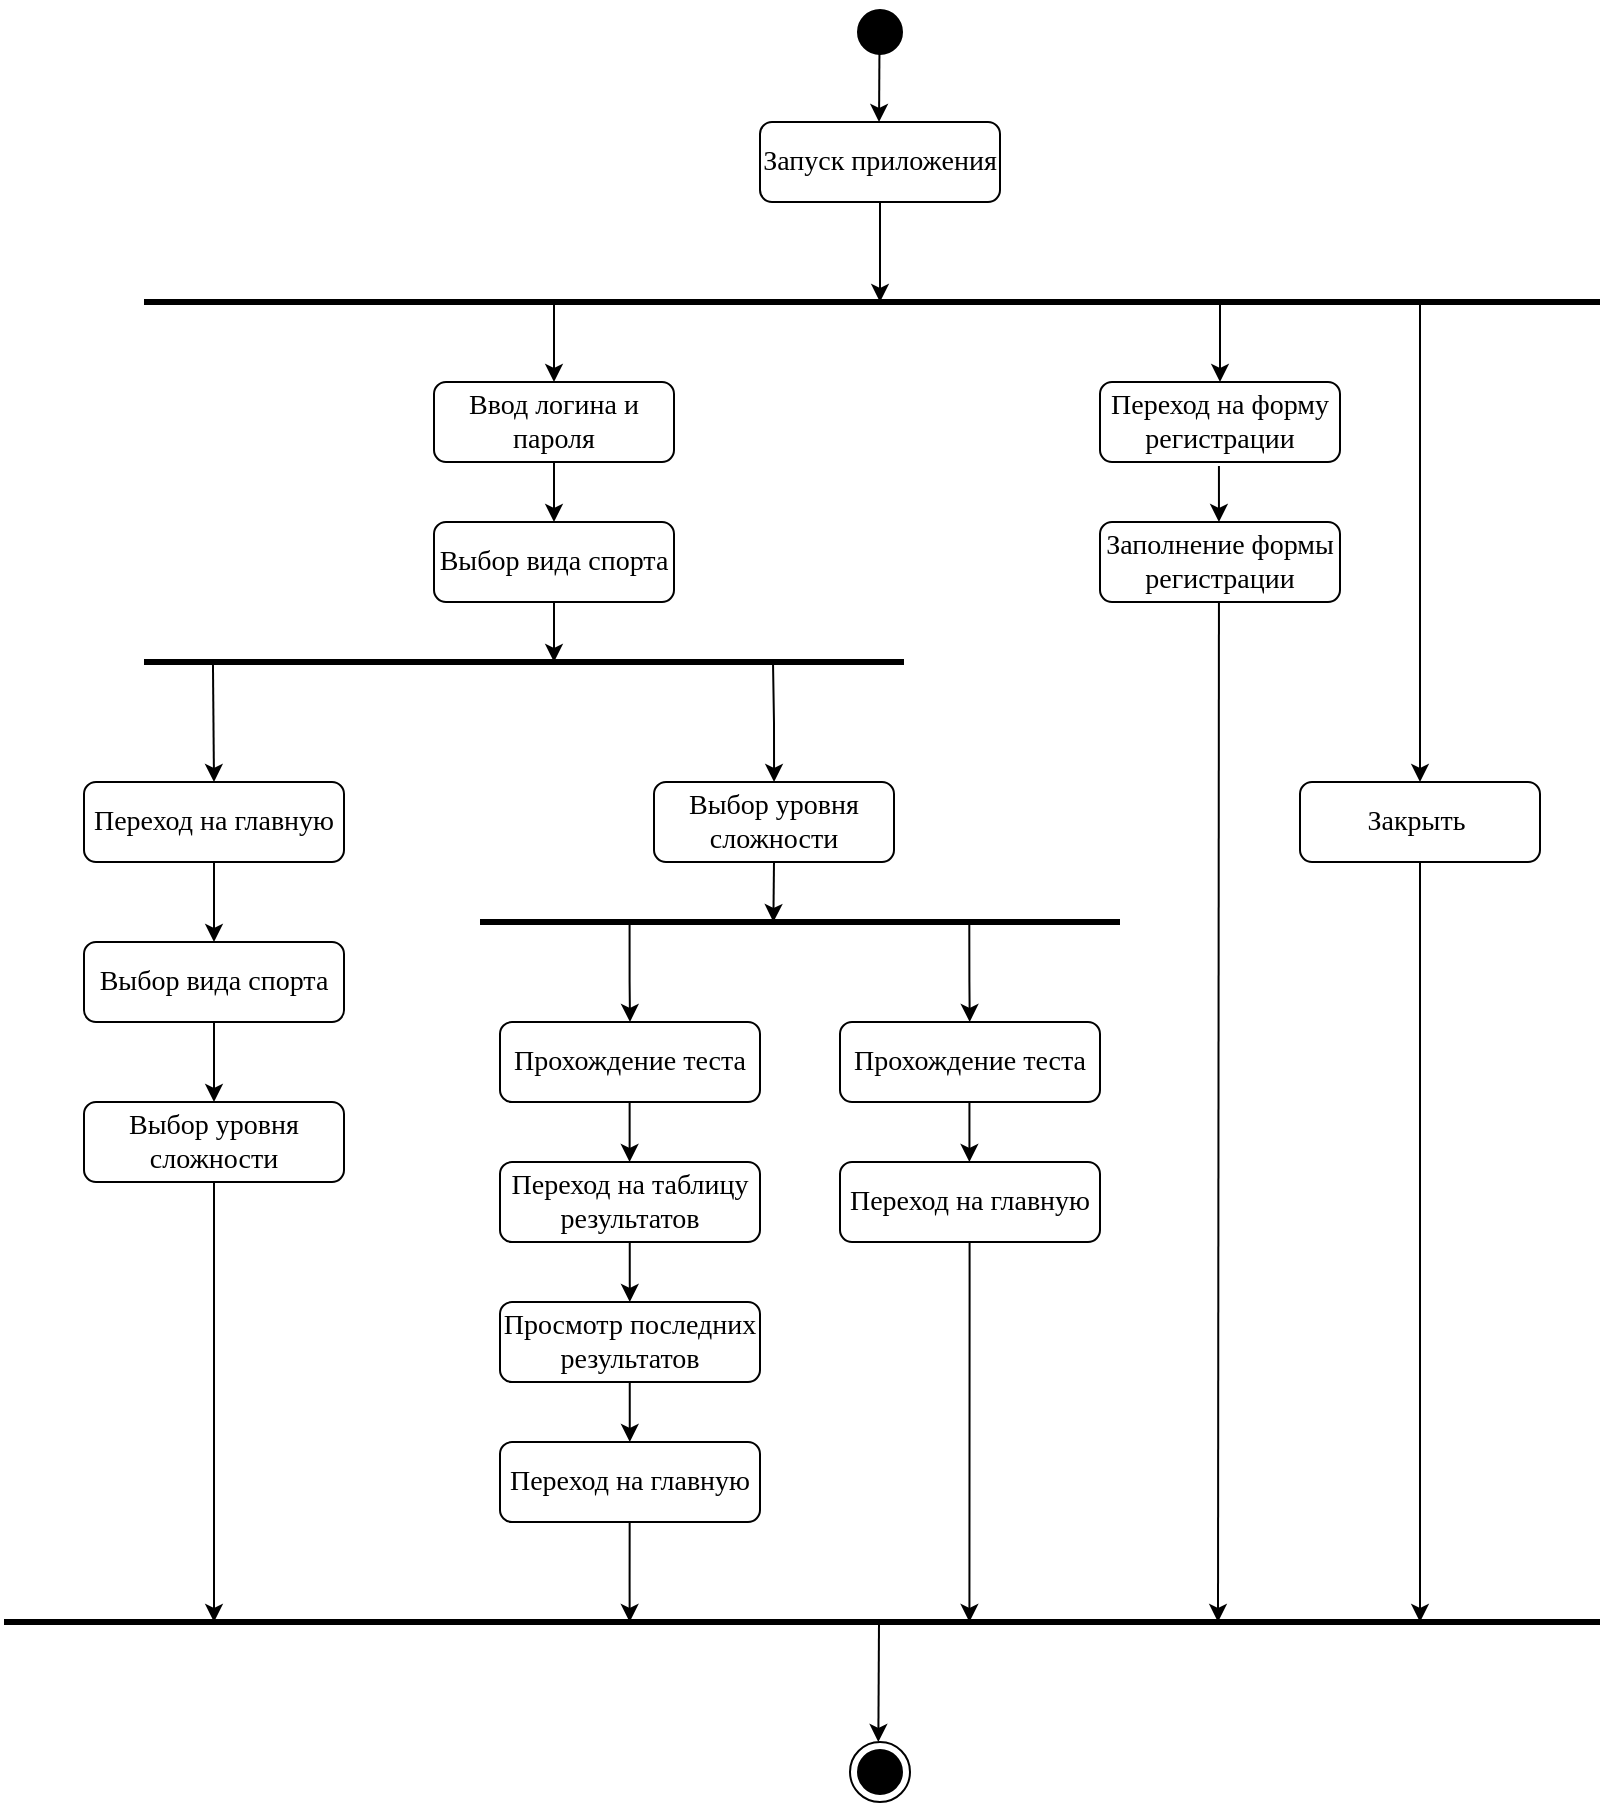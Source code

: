 <mxfile version="24.6.4" type="device">
  <diagram name="Страница — 1" id="5kC3Cpyvnu6QeoXJpi74">
    <mxGraphModel dx="2804" dy="1398" grid="1" gridSize="10" guides="1" tooltips="1" connect="1" arrows="1" fold="1" page="1" pageScale="1" pageWidth="1654" pageHeight="1169" math="0" shadow="0">
      <root>
        <mxCell id="0" />
        <mxCell id="1" parent="0" />
        <mxCell id="fEQkgEAzqheEavTyTYno-1" value="" style="ellipse;html=1;shape=startState;fillColor=#000000;strokeColor=#000000;fontFamily=isocpeur;fontSize=14;" parent="1" vertex="1">
          <mxGeometry x="905" y="100" width="30" height="30" as="geometry" />
        </mxCell>
        <mxCell id="fEQkgEAzqheEavTyTYno-4" value="&lt;font style=&quot;vertical-align: inherit; font-size: 14px;&quot;&gt;&lt;font style=&quot;vertical-align: inherit; font-size: 14px;&quot;&gt;Запуск приложения&lt;/font&gt;&lt;/font&gt;" style="rounded=1;whiteSpace=wrap;html=1;fontFamily=isocpeur;fontSize=14;" parent="1" vertex="1">
          <mxGeometry x="860" y="160" width="120" height="40" as="geometry" />
        </mxCell>
        <mxCell id="fEQkgEAzqheEavTyTYno-5" value="" style="endArrow=classic;html=1;rounded=0;fontFamily=isocpeur;fontSize=14;" parent="1" edge="1">
          <mxGeometry width="50" height="50" relative="1" as="geometry">
            <mxPoint x="920" y="200" as="sourcePoint" />
            <mxPoint x="920" y="250" as="targetPoint" />
          </mxGeometry>
        </mxCell>
        <mxCell id="fEQkgEAzqheEavTyTYno-6" value="" style="endArrow=none;html=1;rounded=0;strokeWidth=3;fontFamily=isocpeur;fontSize=14;" parent="1" edge="1">
          <mxGeometry width="50" height="50" relative="1" as="geometry">
            <mxPoint x="552" y="250" as="sourcePoint" />
            <mxPoint x="1280" y="250" as="targetPoint" />
            <Array as="points">
              <mxPoint x="767" y="250" />
            </Array>
          </mxGeometry>
        </mxCell>
        <mxCell id="fEQkgEAzqheEavTyTYno-7" value="" style="endArrow=classic;html=1;rounded=0;entryX=0.5;entryY=0;entryDx=0;entryDy=0;fontFamily=isocpeur;fontSize=14;" parent="1" target="fEQkgEAzqheEavTyTYno-8" edge="1">
          <mxGeometry width="50" height="50" relative="1" as="geometry">
            <mxPoint x="757" y="250" as="sourcePoint" />
            <mxPoint x="756.83" y="310" as="targetPoint" />
          </mxGeometry>
        </mxCell>
        <mxCell id="fEQkgEAzqheEavTyTYno-8" value="&lt;font style=&quot;vertical-align: inherit; font-size: 14px;&quot;&gt;&lt;font style=&quot;vertical-align: inherit; font-size: 14px;&quot;&gt;Ввод логина и пароля&lt;/font&gt;&lt;/font&gt;" style="rounded=1;whiteSpace=wrap;html=1;fontFamily=isocpeur;fontSize=14;" parent="1" vertex="1">
          <mxGeometry x="697" y="290" width="120" height="40" as="geometry" />
        </mxCell>
        <mxCell id="fEQkgEAzqheEavTyTYno-9" value="&lt;font style=&quot;vertical-align: inherit; font-size: 14px;&quot;&gt;&lt;font style=&quot;vertical-align: inherit; font-size: 14px;&quot;&gt;Выбор вида спорта&lt;/font&gt;&lt;/font&gt;" style="rounded=1;whiteSpace=wrap;html=1;fontFamily=isocpeur;fontSize=14;" parent="1" vertex="1">
          <mxGeometry x="697" y="360" width="120" height="40" as="geometry" />
        </mxCell>
        <mxCell id="fEQkgEAzqheEavTyTYno-10" value="" style="endArrow=classic;html=1;rounded=0;exitX=0.5;exitY=1;exitDx=0;exitDy=0;entryX=0.5;entryY=0;entryDx=0;entryDy=0;fontFamily=isocpeur;fontSize=14;" parent="1" source="fEQkgEAzqheEavTyTYno-8" target="fEQkgEAzqheEavTyTYno-9" edge="1">
          <mxGeometry width="50" height="50" relative="1" as="geometry">
            <mxPoint x="787" y="367.368" as="sourcePoint" />
            <mxPoint x="752" y="360" as="targetPoint" />
          </mxGeometry>
        </mxCell>
        <mxCell id="fEQkgEAzqheEavTyTYno-11" value="" style="endArrow=classic;html=1;rounded=0;exitX=0.5;exitY=1;exitDx=0;exitDy=0;fontFamily=isocpeur;fontSize=14;" parent="1" source="fEQkgEAzqheEavTyTYno-9" edge="1">
          <mxGeometry width="50" height="50" relative="1" as="geometry">
            <mxPoint x="752" y="430" as="sourcePoint" />
            <mxPoint x="757" y="430" as="targetPoint" />
          </mxGeometry>
        </mxCell>
        <mxCell id="fEQkgEAzqheEavTyTYno-12" value="&lt;font style=&quot;vertical-align: inherit; font-size: 14px;&quot;&gt;&lt;font style=&quot;vertical-align: inherit; font-size: 14px;&quot;&gt;Выбор уровня сложности&lt;/font&gt;&lt;/font&gt;" style="rounded=1;whiteSpace=wrap;html=1;fontFamily=isocpeur;fontSize=14;" parent="1" vertex="1">
          <mxGeometry x="807" y="490" width="120" height="40" as="geometry" />
        </mxCell>
        <mxCell id="fEQkgEAzqheEavTyTYno-13" value="" style="endArrow=classic;html=1;rounded=0;fontFamily=isocpeur;fontSize=14;" parent="1" edge="1">
          <mxGeometry width="50" height="50" relative="1" as="geometry">
            <mxPoint x="867" y="530" as="sourcePoint" />
            <mxPoint x="866.69" y="560" as="targetPoint" />
          </mxGeometry>
        </mxCell>
        <mxCell id="fEQkgEAzqheEavTyTYno-22" value="" style="endArrow=none;html=1;rounded=0;strokeWidth=3;fontFamily=isocpeur;fontSize=14;" parent="1" edge="1">
          <mxGeometry width="50" height="50" relative="1" as="geometry">
            <mxPoint x="482" y="910" as="sourcePoint" />
            <mxPoint x="1280" y="910" as="targetPoint" />
            <Array as="points">
              <mxPoint x="757" y="910" />
            </Array>
          </mxGeometry>
        </mxCell>
        <mxCell id="fEQkgEAzqheEavTyTYno-23" value="" style="endArrow=classic;html=1;rounded=0;fontFamily=isocpeur;fontSize=14;" parent="1" edge="1">
          <mxGeometry width="50" height="50" relative="1" as="geometry">
            <mxPoint x="919.5" y="910" as="sourcePoint" />
            <mxPoint x="919.17" y="970" as="targetPoint" />
          </mxGeometry>
        </mxCell>
        <mxCell id="fEQkgEAzqheEavTyTYno-24" value="" style="ellipse;html=1;shape=endState;fillColor=#000000;strokeColor=#000000;fontFamily=isocpeur;fontSize=14;" parent="1" vertex="1">
          <mxGeometry x="905" y="970" width="30" height="30" as="geometry" />
        </mxCell>
        <mxCell id="HJr6GPlAKSSmz4tdUz1R-1" value="" style="endArrow=classic;html=1;rounded=0;fontFamily=isocpeur;fontSize=14;" parent="1" edge="1">
          <mxGeometry width="50" height="50" relative="1" as="geometry">
            <mxPoint x="1190" y="250" as="sourcePoint" />
            <mxPoint x="1190" y="490" as="targetPoint" />
          </mxGeometry>
        </mxCell>
        <mxCell id="HJr6GPlAKSSmz4tdUz1R-2" value="Закрыть&amp;nbsp;" style="rounded=1;whiteSpace=wrap;html=1;fontFamily=isocpeur;fontSize=14;" parent="1" vertex="1">
          <mxGeometry x="1130" y="490" width="120" height="40" as="geometry" />
        </mxCell>
        <mxCell id="HJr6GPlAKSSmz4tdUz1R-3" value="" style="endArrow=classic;html=1;rounded=0;exitX=0.5;exitY=1;exitDx=0;exitDy=0;fontFamily=isocpeur;fontSize=14;" parent="1" source="HJr6GPlAKSSmz4tdUz1R-2" edge="1">
          <mxGeometry width="50" height="50" relative="1" as="geometry">
            <mxPoint x="1190" y="680" as="sourcePoint" />
            <mxPoint x="1190" y="910" as="targetPoint" />
          </mxGeometry>
        </mxCell>
        <mxCell id="I5XyAoR5w10ObViiaBm_-1" value="" style="endArrow=classic;html=1;rounded=0;fontFamily=isocpeur;fontSize=14;" edge="1" parent="1">
          <mxGeometry width="50" height="50" relative="1" as="geometry">
            <mxPoint x="919.75" y="120" as="sourcePoint" />
            <mxPoint x="919.52" y="160" as="targetPoint" />
          </mxGeometry>
        </mxCell>
        <mxCell id="I5XyAoR5w10ObViiaBm_-8" value="Переход на таблицу результатов" style="rounded=1;whiteSpace=wrap;html=1;fontFamily=isocpeur;fontSize=14;" vertex="1" parent="1">
          <mxGeometry x="730" y="680" width="130" height="40" as="geometry" />
        </mxCell>
        <mxCell id="I5XyAoR5w10ObViiaBm_-9" value="&lt;font style=&quot;vertical-align: inherit; font-size: 14px;&quot;&gt;&lt;font style=&quot;vertical-align: inherit; font-size: 14px;&quot;&gt;Переход на главную&lt;/font&gt;&lt;/font&gt;" style="rounded=1;whiteSpace=wrap;html=1;fontFamily=isocpeur;fontSize=14;" vertex="1" parent="1">
          <mxGeometry x="900" y="680" width="130" height="40" as="geometry" />
        </mxCell>
        <mxCell id="I5XyAoR5w10ObViiaBm_-12" value="&lt;font style=&quot;vertical-align: inherit; font-size: 14px;&quot;&gt;&lt;font style=&quot;vertical-align: inherit; font-size: 14px;&quot;&gt;Просмотр последних результатов&lt;/font&gt;&lt;/font&gt;" style="rounded=1;whiteSpace=wrap;html=1;fontFamily=isocpeur;fontSize=14;" vertex="1" parent="1">
          <mxGeometry x="730" y="750" width="130" height="40" as="geometry" />
        </mxCell>
        <mxCell id="I5XyAoR5w10ObViiaBm_-13" style="edgeStyle=orthogonalEdgeStyle;rounded=0;orthogonalLoop=1;jettySize=auto;html=1;exitX=0.5;exitY=1;exitDx=0;exitDy=0;" edge="1" parent="1">
          <mxGeometry relative="1" as="geometry">
            <mxPoint x="964.71" y="910" as="targetPoint" />
            <mxPoint x="964.79" y="720" as="sourcePoint" />
            <Array as="points">
              <mxPoint x="964.71" y="740" />
              <mxPoint x="964.71" y="740" />
            </Array>
          </mxGeometry>
        </mxCell>
        <mxCell id="I5XyAoR5w10ObViiaBm_-19" value="&lt;font style=&quot;vertical-align: inherit; font-size: 14px;&quot;&gt;&lt;font style=&quot;vertical-align: inherit; font-size: 14px;&quot;&gt;Переход на главную&lt;/font&gt;&lt;/font&gt;" style="rounded=1;whiteSpace=wrap;html=1;fontFamily=isocpeur;fontSize=14;" vertex="1" parent="1">
          <mxGeometry x="730" y="820" width="130" height="40" as="geometry" />
        </mxCell>
        <mxCell id="I5XyAoR5w10ObViiaBm_-35" style="edgeStyle=orthogonalEdgeStyle;rounded=0;orthogonalLoop=1;jettySize=auto;html=1;exitX=0.5;exitY=1;exitDx=0;exitDy=0;entryX=0.5;entryY=0;entryDx=0;entryDy=0;" edge="1" parent="1" source="I5XyAoR5w10ObViiaBm_-28" target="I5XyAoR5w10ObViiaBm_-33">
          <mxGeometry relative="1" as="geometry" />
        </mxCell>
        <mxCell id="I5XyAoR5w10ObViiaBm_-28" value="Переход на главную" style="rounded=1;whiteSpace=wrap;html=1;fontFamily=isocpeur;fontSize=14;" vertex="1" parent="1">
          <mxGeometry x="522" y="490" width="130" height="40" as="geometry" />
        </mxCell>
        <mxCell id="I5XyAoR5w10ObViiaBm_-31" value="" style="endArrow=none;html=1;rounded=0;strokeWidth=3;fontFamily=isocpeur;fontSize=14;" edge="1" parent="1">
          <mxGeometry width="50" height="50" relative="1" as="geometry">
            <mxPoint x="552" y="430" as="sourcePoint" />
            <mxPoint x="932" y="430" as="targetPoint" />
            <Array as="points">
              <mxPoint x="747" y="430" />
            </Array>
          </mxGeometry>
        </mxCell>
        <mxCell id="I5XyAoR5w10ObViiaBm_-36" style="edgeStyle=orthogonalEdgeStyle;rounded=0;orthogonalLoop=1;jettySize=auto;html=1;exitX=0.5;exitY=1;exitDx=0;exitDy=0;" edge="1" parent="1" source="I5XyAoR5w10ObViiaBm_-33">
          <mxGeometry relative="1" as="geometry">
            <mxPoint x="587" y="650" as="targetPoint" />
          </mxGeometry>
        </mxCell>
        <mxCell id="I5XyAoR5w10ObViiaBm_-33" value="&lt;font style=&quot;vertical-align: inherit; font-size: 14px;&quot;&gt;&lt;font style=&quot;vertical-align: inherit; font-size: 14px;&quot;&gt;Выбор вида спорта&lt;/font&gt;&lt;/font&gt;" style="rounded=1;whiteSpace=wrap;html=1;fontFamily=isocpeur;fontSize=14;" vertex="1" parent="1">
          <mxGeometry x="522" y="570" width="130" height="40" as="geometry" />
        </mxCell>
        <mxCell id="I5XyAoR5w10ObViiaBm_-38" style="edgeStyle=orthogonalEdgeStyle;rounded=0;orthogonalLoop=1;jettySize=auto;html=1;exitX=0.5;exitY=1;exitDx=0;exitDy=0;" edge="1" parent="1" source="I5XyAoR5w10ObViiaBm_-37">
          <mxGeometry relative="1" as="geometry">
            <mxPoint x="587" y="910" as="targetPoint" />
          </mxGeometry>
        </mxCell>
        <mxCell id="I5XyAoR5w10ObViiaBm_-37" value="&lt;font style=&quot;vertical-align: inherit; font-size: 14px;&quot;&gt;&lt;font style=&quot;vertical-align: inherit; font-size: 14px;&quot;&gt;Выбор уровня сложности&lt;/font&gt;&lt;/font&gt;" style="rounded=1;whiteSpace=wrap;html=1;fontFamily=isocpeur;fontSize=14;" vertex="1" parent="1">
          <mxGeometry x="522" y="650" width="130" height="40" as="geometry" />
        </mxCell>
        <mxCell id="I5XyAoR5w10ObViiaBm_-43" value="" style="endArrow=none;html=1;rounded=0;strokeWidth=3;fontFamily=isocpeur;fontSize=14;" edge="1" parent="1">
          <mxGeometry width="50" height="50" relative="1" as="geometry">
            <mxPoint x="720" y="560" as="sourcePoint" />
            <mxPoint x="1040" y="560" as="targetPoint" />
            <Array as="points">
              <mxPoint x="872" y="560" />
            </Array>
          </mxGeometry>
        </mxCell>
        <mxCell id="I5XyAoR5w10ObViiaBm_-44" style="edgeStyle=orthogonalEdgeStyle;rounded=0;orthogonalLoop=1;jettySize=auto;html=1;exitX=0.5;exitY=1;exitDx=0;exitDy=0;entryX=0.5;entryY=0;entryDx=0;entryDy=0;" edge="1" parent="1" target="I5XyAoR5w10ObViiaBm_-28">
          <mxGeometry relative="1" as="geometry">
            <mxPoint x="586.47" y="430" as="sourcePoint" />
            <mxPoint x="586.47" y="470" as="targetPoint" />
          </mxGeometry>
        </mxCell>
        <mxCell id="I5XyAoR5w10ObViiaBm_-50" value="" style="endArrow=classic;html=1;rounded=0;entryX=0.5;entryY=0;entryDx=0;entryDy=0;fontFamily=isocpeur;fontSize=14;" edge="1" parent="1">
          <mxGeometry width="50" height="50" relative="1" as="geometry">
            <mxPoint x="1090" y="250" as="sourcePoint" />
            <mxPoint x="1090" y="290" as="targetPoint" />
          </mxGeometry>
        </mxCell>
        <mxCell id="I5XyAoR5w10ObViiaBm_-51" value="&lt;font style=&quot;vertical-align: inherit; font-size: 14px;&quot;&gt;&lt;font style=&quot;vertical-align: inherit; font-size: 14px;&quot;&gt;Переход на форму регистрации&lt;/font&gt;&lt;/font&gt;" style="rounded=1;whiteSpace=wrap;html=1;fontFamily=isocpeur;fontSize=14;" vertex="1" parent="1">
          <mxGeometry x="1030" y="290" width="120" height="40" as="geometry" />
        </mxCell>
        <mxCell id="I5XyAoR5w10ObViiaBm_-52" value="" style="endArrow=classic;html=1;rounded=0;exitX=0.5;exitY=1;exitDx=0;exitDy=0;entryX=0.497;entryY=-0.048;entryDx=0;entryDy=0;entryPerimeter=0;fontFamily=isocpeur;fontSize=14;" edge="1" parent="1">
          <mxGeometry width="50" height="50" relative="1" as="geometry">
            <mxPoint x="1089.47" y="332" as="sourcePoint" />
            <mxPoint x="1089.47" y="360" as="targetPoint" />
          </mxGeometry>
        </mxCell>
        <mxCell id="I5XyAoR5w10ObViiaBm_-53" value="&lt;font style=&quot;vertical-align: inherit; font-size: 14px;&quot;&gt;&lt;font style=&quot;vertical-align: inherit; font-size: 14px;&quot;&gt;Заполнение формы регистрации&lt;/font&gt;&lt;/font&gt;" style="rounded=1;whiteSpace=wrap;html=1;fontFamily=isocpeur;fontSize=14;" vertex="1" parent="1">
          <mxGeometry x="1030" y="360" width="120" height="40" as="geometry" />
        </mxCell>
        <mxCell id="I5XyAoR5w10ObViiaBm_-54" value="" style="endArrow=classic;html=1;rounded=0;exitX=0.5;exitY=1;exitDx=0;exitDy=0;fontFamily=isocpeur;fontSize=14;" edge="1" parent="1">
          <mxGeometry width="50" height="50" relative="1" as="geometry">
            <mxPoint x="1089.47" y="400" as="sourcePoint" />
            <mxPoint x="1089" y="910" as="targetPoint" />
          </mxGeometry>
        </mxCell>
        <mxCell id="I5XyAoR5w10ObViiaBm_-56" value="&lt;font style=&quot;vertical-align: inherit; font-size: 14px;&quot;&gt;&lt;font style=&quot;vertical-align: inherit; font-size: 14px;&quot;&gt;Прохождение теста&lt;/font&gt;&lt;/font&gt;" style="rounded=1;whiteSpace=wrap;html=1;fontFamily=isocpeur;fontSize=14;" vertex="1" parent="1">
          <mxGeometry x="730" y="610" width="130" height="40" as="geometry" />
        </mxCell>
        <mxCell id="I5XyAoR5w10ObViiaBm_-59" value="&lt;font style=&quot;vertical-align: inherit; font-size: 14px;&quot;&gt;&lt;font style=&quot;vertical-align: inherit; font-size: 14px;&quot;&gt;Прохождение теста&lt;/font&gt;&lt;/font&gt;" style="rounded=1;whiteSpace=wrap;html=1;fontFamily=isocpeur;fontSize=14;" vertex="1" parent="1">
          <mxGeometry x="900" y="610" width="130" height="40" as="geometry" />
        </mxCell>
        <mxCell id="I5XyAoR5w10ObViiaBm_-61" style="edgeStyle=orthogonalEdgeStyle;rounded=0;orthogonalLoop=1;jettySize=auto;html=1;exitX=0.5;exitY=1;exitDx=0;exitDy=0;entryX=0.5;entryY=0;entryDx=0;entryDy=0;" edge="1" parent="1">
          <mxGeometry relative="1" as="geometry">
            <mxPoint x="866.5" y="430" as="sourcePoint" />
            <mxPoint x="867.03" y="490" as="targetPoint" />
          </mxGeometry>
        </mxCell>
        <mxCell id="I5XyAoR5w10ObViiaBm_-62" style="edgeStyle=orthogonalEdgeStyle;rounded=0;orthogonalLoop=1;jettySize=auto;html=1;exitX=0.5;exitY=1;exitDx=0;exitDy=0;entryX=0.5;entryY=0;entryDx=0;entryDy=0;" edge="1" parent="1" target="I5XyAoR5w10ObViiaBm_-56">
          <mxGeometry relative="1" as="geometry">
            <mxPoint x="794.79" y="560" as="sourcePoint" />
            <mxPoint x="794.79" y="600" as="targetPoint" />
            <Array as="points">
              <mxPoint x="795" y="590" />
              <mxPoint x="795" y="590" />
            </Array>
          </mxGeometry>
        </mxCell>
        <mxCell id="I5XyAoR5w10ObViiaBm_-63" style="edgeStyle=orthogonalEdgeStyle;rounded=0;orthogonalLoop=1;jettySize=auto;html=1;exitX=0.5;exitY=1;exitDx=0;exitDy=0;entryX=0.5;entryY=0;entryDx=0;entryDy=0;" edge="1" parent="1">
          <mxGeometry relative="1" as="geometry">
            <mxPoint x="964.65" y="560" as="sourcePoint" />
            <mxPoint x="964.86" y="610" as="targetPoint" />
            <Array as="points">
              <mxPoint x="964.86" y="590" />
              <mxPoint x="964.86" y="590" />
            </Array>
          </mxGeometry>
        </mxCell>
        <mxCell id="I5XyAoR5w10ObViiaBm_-64" style="edgeStyle=orthogonalEdgeStyle;rounded=0;orthogonalLoop=1;jettySize=auto;html=1;exitX=0.5;exitY=1;exitDx=0;exitDy=0;entryX=0.5;entryY=0;entryDx=0;entryDy=0;" edge="1" parent="1" target="I5XyAoR5w10ObViiaBm_-8">
          <mxGeometry relative="1" as="geometry">
            <mxPoint x="794.83" y="650" as="sourcePoint" />
            <mxPoint x="795.04" y="700" as="targetPoint" />
            <Array as="points">
              <mxPoint x="795" y="680" />
            </Array>
          </mxGeometry>
        </mxCell>
        <mxCell id="I5XyAoR5w10ObViiaBm_-65" style="edgeStyle=orthogonalEdgeStyle;rounded=0;orthogonalLoop=1;jettySize=auto;html=1;exitX=0.5;exitY=1;exitDx=0;exitDy=0;entryX=0.5;entryY=0;entryDx=0;entryDy=0;" edge="1" parent="1">
          <mxGeometry relative="1" as="geometry">
            <mxPoint x="794.87" y="720" as="sourcePoint" />
            <mxPoint x="795.04" y="750" as="targetPoint" />
            <Array as="points">
              <mxPoint x="795.04" y="750" />
            </Array>
          </mxGeometry>
        </mxCell>
        <mxCell id="I5XyAoR5w10ObViiaBm_-66" style="edgeStyle=orthogonalEdgeStyle;rounded=0;orthogonalLoop=1;jettySize=auto;html=1;exitX=0.5;exitY=1;exitDx=0;exitDy=0;entryX=0.5;entryY=0;entryDx=0;entryDy=0;" edge="1" parent="1">
          <mxGeometry relative="1" as="geometry">
            <mxPoint x="794.86" y="790" as="sourcePoint" />
            <mxPoint x="795.03" y="820" as="targetPoint" />
            <Array as="points">
              <mxPoint x="795.03" y="820" />
            </Array>
          </mxGeometry>
        </mxCell>
        <mxCell id="I5XyAoR5w10ObViiaBm_-67" style="edgeStyle=orthogonalEdgeStyle;rounded=0;orthogonalLoop=1;jettySize=auto;html=1;exitX=0.5;exitY=1;exitDx=0;exitDy=0;" edge="1" parent="1">
          <mxGeometry relative="1" as="geometry">
            <mxPoint x="794.83" y="860" as="sourcePoint" />
            <mxPoint x="794.83" y="910" as="targetPoint" />
            <Array as="points">
              <mxPoint x="795" y="890" />
            </Array>
          </mxGeometry>
        </mxCell>
        <mxCell id="I5XyAoR5w10ObViiaBm_-68" style="edgeStyle=orthogonalEdgeStyle;rounded=0;orthogonalLoop=1;jettySize=auto;html=1;exitX=0.5;exitY=1;exitDx=0;exitDy=0;entryX=0.5;entryY=0;entryDx=0;entryDy=0;" edge="1" parent="1">
          <mxGeometry relative="1" as="geometry">
            <mxPoint x="964.72" y="650" as="sourcePoint" />
            <mxPoint x="964.89" y="680" as="targetPoint" />
            <Array as="points">
              <mxPoint x="964.89" y="680" />
            </Array>
          </mxGeometry>
        </mxCell>
      </root>
    </mxGraphModel>
  </diagram>
</mxfile>
